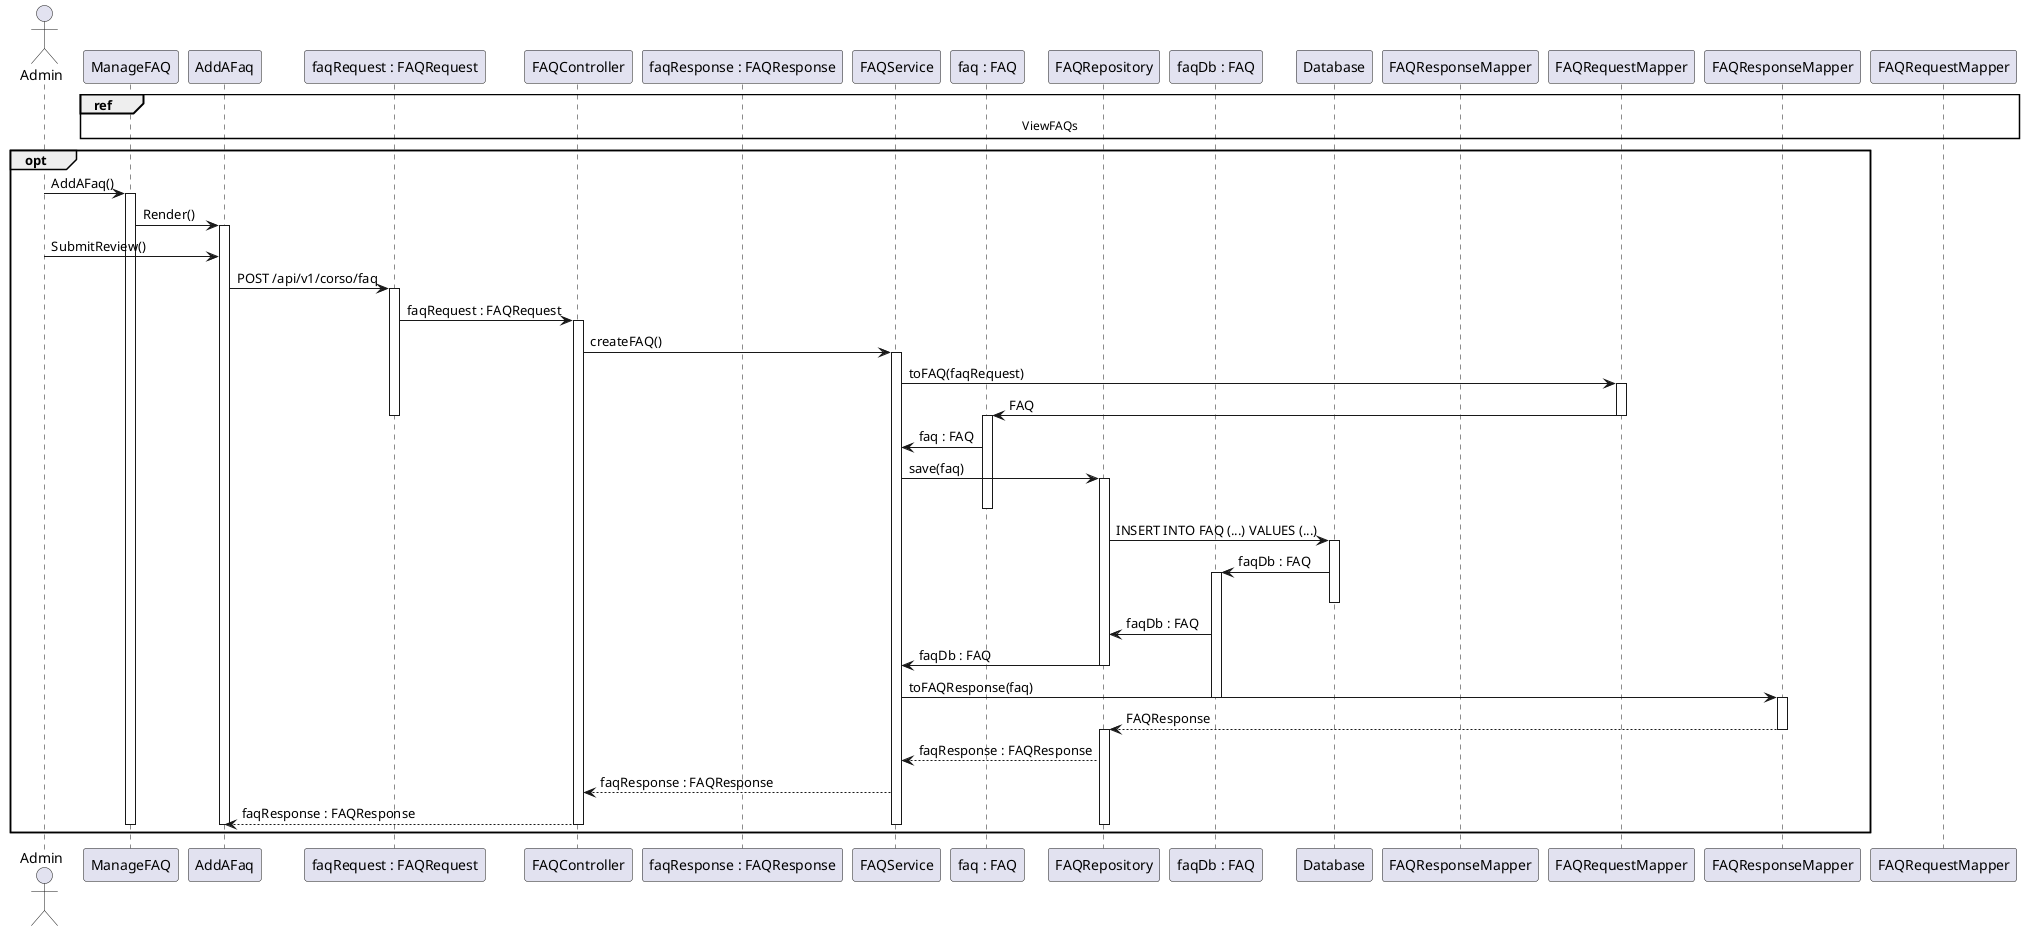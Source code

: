 @startuml

actor Admin as User

participant "ManageFAQ" as Dashboard
participant "AddAFaq" as WriteFAQPage
participant "faqRequest : FAQRequest" as FAQRquest
participant "FAQController" as FAQController
participant "faqResponse : FAQResponse" as FAQRsponse
participant "FAQService" as FAQService
participant "faq : FAQ" as Fq
participant "FAQRepository" as FAQRpository
participant "faqDb : FAQ" as Fdb
participant "Database" as Db
participant "FAQResponseMapper" as FAQRsponseMapper
participant "FAQRequestMapper" as FAQRquestMapper



ref over Dashboard, WriteFAQPage, FAQRquest, FAQController, FAQRsponse, FAQService, Fq, FAQRpository, Fdb, Db, FAQResponseMapper, FAQRequestMapper
    ViewFAQs
end ref

opt
User -> Dashboard: AddAFaq()
activate Dashboard

Dashboard -> WriteFAQPage: Render()
activate WriteFAQPage

User -> WriteFAQPage: SubmitReview()

WriteFAQPage -> FAQRquest: POST /api/v1/corso/faq
activate FAQRquest

FAQRquest -> FAQController: faqRequest : FAQRequest
activate FAQController

FAQController -> FAQService: createFAQ()
activate FAQService

FAQService -> FAQRquestMapper: toFAQ(faqRequest)
activate FAQRquestMapper

FAQRquestMapper -> Fq: FAQ
deactivate FAQRquest
deactivate FAQRquestMapper
activate Fq

Fq -> FAQService : faq : FAQ
FAQService -> FAQRpository: save(faq)
activate FAQRpository
deactivate Fq

FAQRpository -> Db: INSERT INTO FAQ (...) VALUES (...)
activate Db

Db -> Fdb: faqDb : FAQ
activate Fdb

deactivate Db

Fdb -> FAQRpository: faqDb : FAQ
FAQRpository -> FAQService: faqDb : FAQ
deactivate FAQRpository
FAQService -> FAQResponseMapper: toFAQResponse(faq)
deactivate Fdb
activate FAQResponseMapper

FAQResponseMapper --> FAQRpository: FAQResponse
deactivate FAQResponseMapper
activate FAQRpository

FAQRpository --> FAQService : faqResponse : FAQResponse
FAQService --> FAQController: faqResponse : FAQResponse
FAQController --> WriteFAQPage: faqResponse : FAQResponse
deactivate FAQRpository

deactivate FAQService
deactivate FAQController
deactivate WriteFAQPage
deactivate Dashboard
end
@enduml
